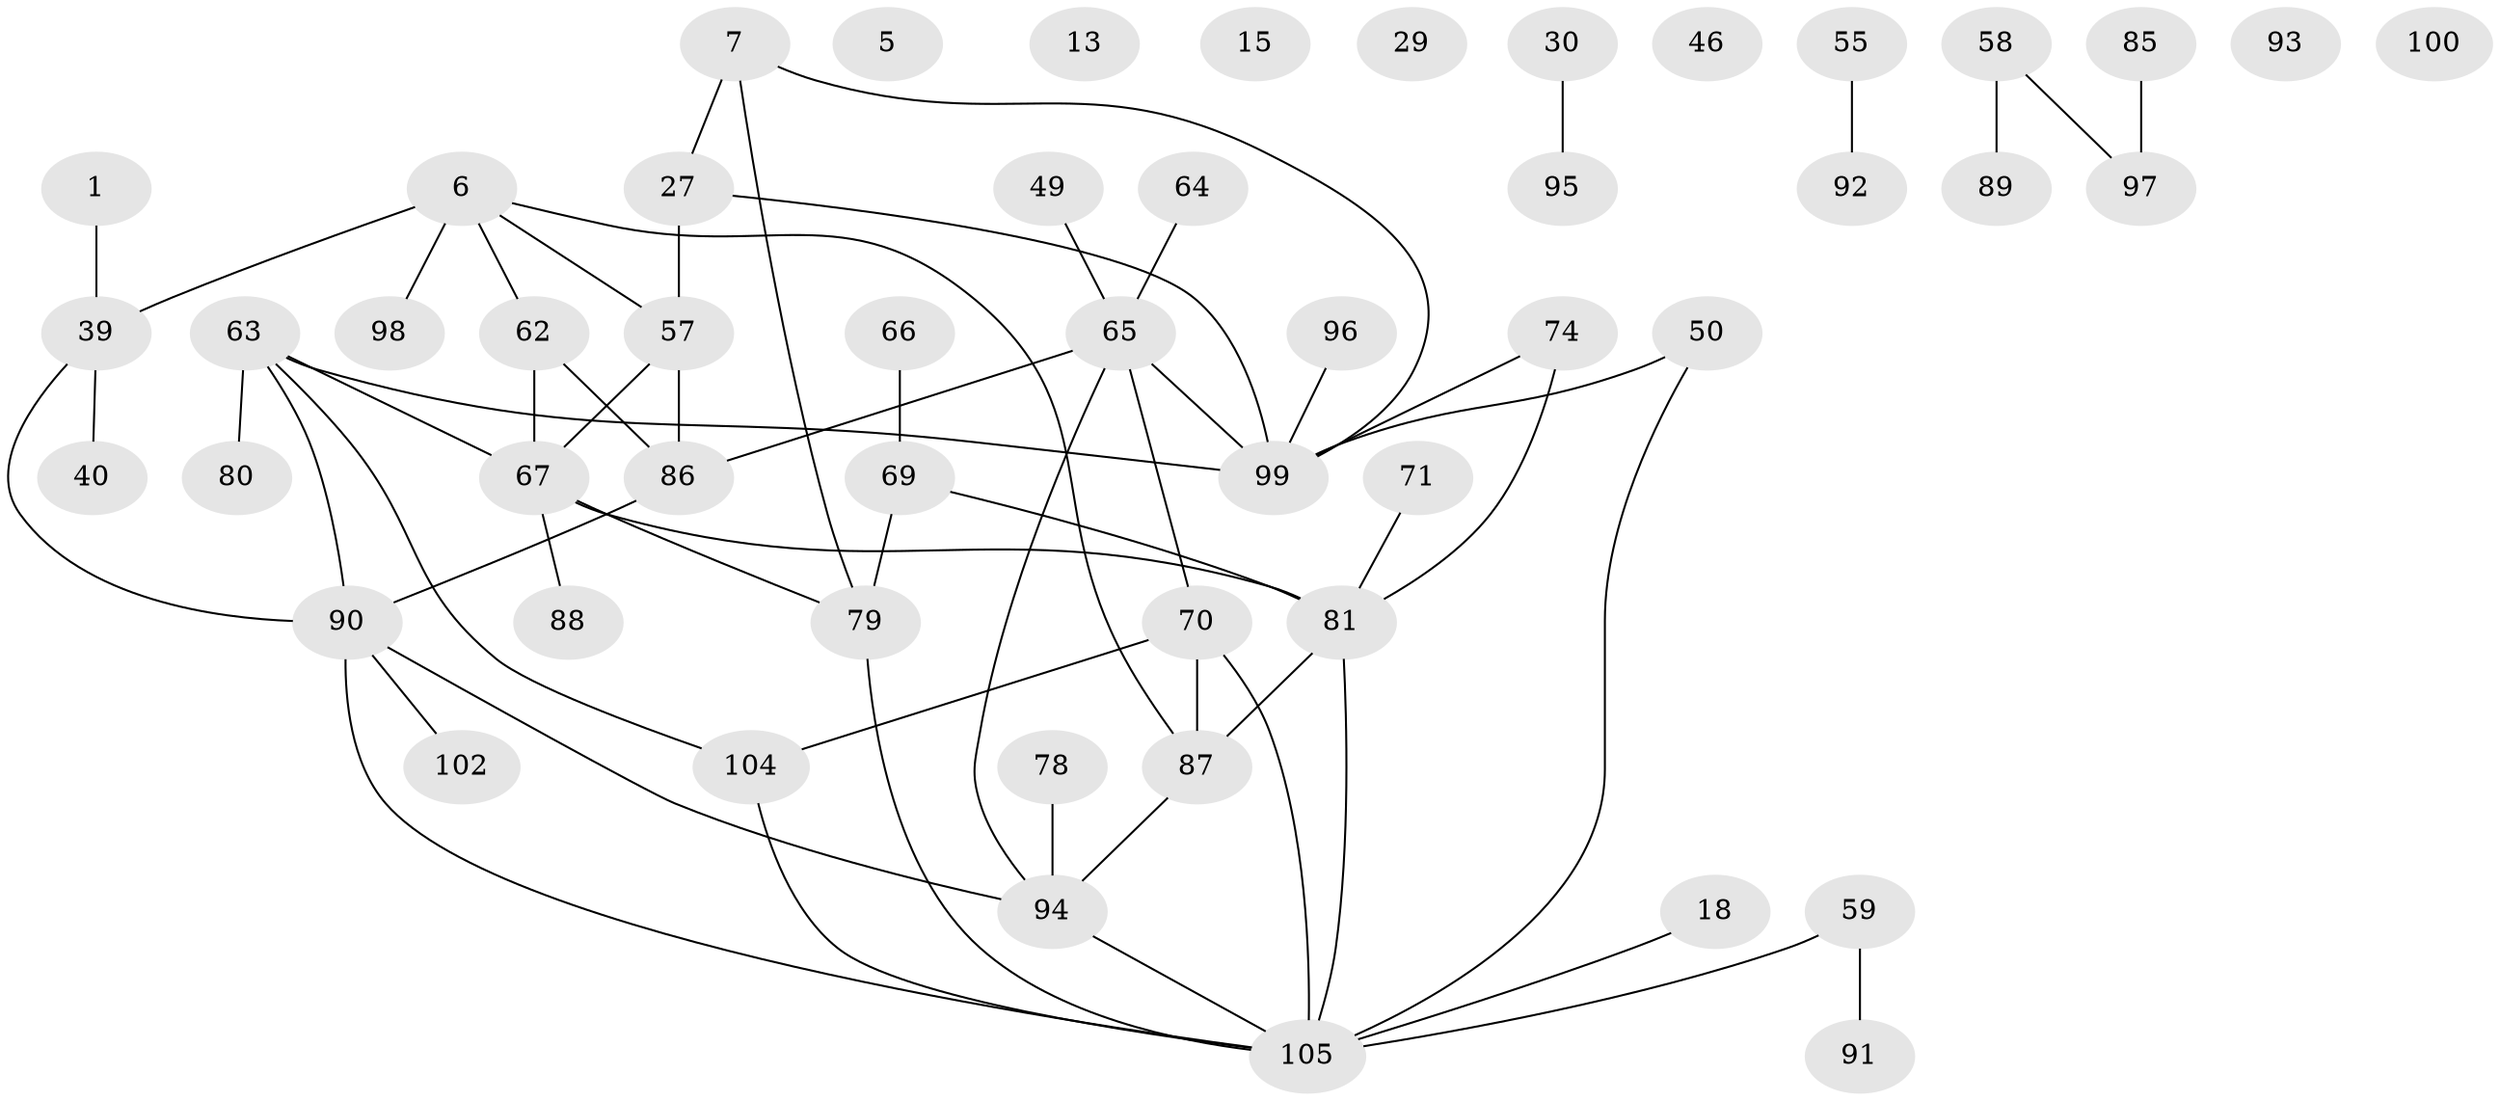 // original degree distribution, {1: 0.24761904761904763, 2: 0.21904761904761905, 0: 0.06666666666666667, 6: 0.01904761904761905, 4: 0.14285714285714285, 3: 0.22857142857142856, 5: 0.0761904761904762}
// Generated by graph-tools (version 1.1) at 2025/40/03/09/25 04:40:41]
// undirected, 52 vertices, 62 edges
graph export_dot {
graph [start="1"]
  node [color=gray90,style=filled];
  1;
  5;
  6;
  7;
  13;
  15;
  18;
  27 [super="+8"];
  29;
  30;
  39 [super="+9"];
  40;
  46;
  49;
  50;
  55;
  57 [super="+54"];
  58;
  59;
  62 [super="+21"];
  63 [super="+33"];
  64;
  65 [super="+26+51"];
  66;
  67 [super="+61"];
  69;
  70 [super="+24+60"];
  71;
  74;
  78 [super="+16"];
  79 [super="+47+45+20+48"];
  80;
  81 [super="+10+37+68+56"];
  85;
  86 [super="+14"];
  87;
  88;
  89;
  90 [super="+73+84"];
  91;
  92;
  93;
  94 [super="+19+72"];
  95;
  96 [super="+4"];
  97;
  98;
  99 [super="+82+77+36"];
  100;
  102;
  104 [super="+2+103"];
  105 [super="+12+76+101"];
  1 -- 39;
  6 -- 39 [weight=2];
  6 -- 57;
  6 -- 87;
  6 -- 98;
  6 -- 62;
  7 -- 27 [weight=2];
  7 -- 79;
  7 -- 99;
  18 -- 105;
  27 -- 57;
  27 -- 99;
  30 -- 95;
  39 -- 40;
  39 -- 90;
  49 -- 65;
  50 -- 99;
  50 -- 105;
  55 -- 92;
  57 -- 67;
  57 -- 86;
  58 -- 89;
  58 -- 97;
  59 -- 91;
  59 -- 105;
  62 -- 67;
  62 -- 86;
  63 -- 80;
  63 -- 90;
  63 -- 67 [weight=2];
  63 -- 99;
  63 -- 104;
  64 -- 65;
  65 -- 86 [weight=2];
  65 -- 70;
  65 -- 94;
  65 -- 99 [weight=2];
  66 -- 69;
  67 -- 88;
  67 -- 81 [weight=2];
  67 -- 79;
  69 -- 79;
  69 -- 81 [weight=2];
  70 -- 87 [weight=2];
  70 -- 105 [weight=3];
  70 -- 104;
  71 -- 81;
  74 -- 81;
  74 -- 99;
  78 -- 94;
  79 -- 105 [weight=2];
  81 -- 105;
  81 -- 87;
  85 -- 97;
  86 -- 90 [weight=3];
  87 -- 94;
  90 -- 102;
  90 -- 94;
  90 -- 105;
  94 -- 105;
  96 -- 99;
  104 -- 105;
}
